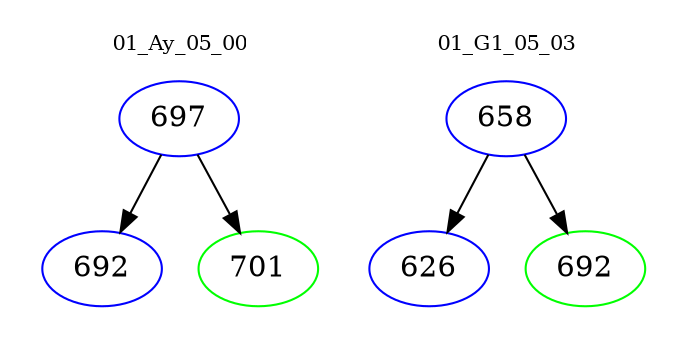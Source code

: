digraph{
subgraph cluster_0 {
color = white
label = "01_Ay_05_00";
fontsize=10;
T0_697 [label="697", color="blue"]
T0_697 -> T0_692 [color="black"]
T0_692 [label="692", color="blue"]
T0_697 -> T0_701 [color="black"]
T0_701 [label="701", color="green"]
}
subgraph cluster_1 {
color = white
label = "01_G1_05_03";
fontsize=10;
T1_658 [label="658", color="blue"]
T1_658 -> T1_626 [color="black"]
T1_626 [label="626", color="blue"]
T1_658 -> T1_692 [color="black"]
T1_692 [label="692", color="green"]
}
}
